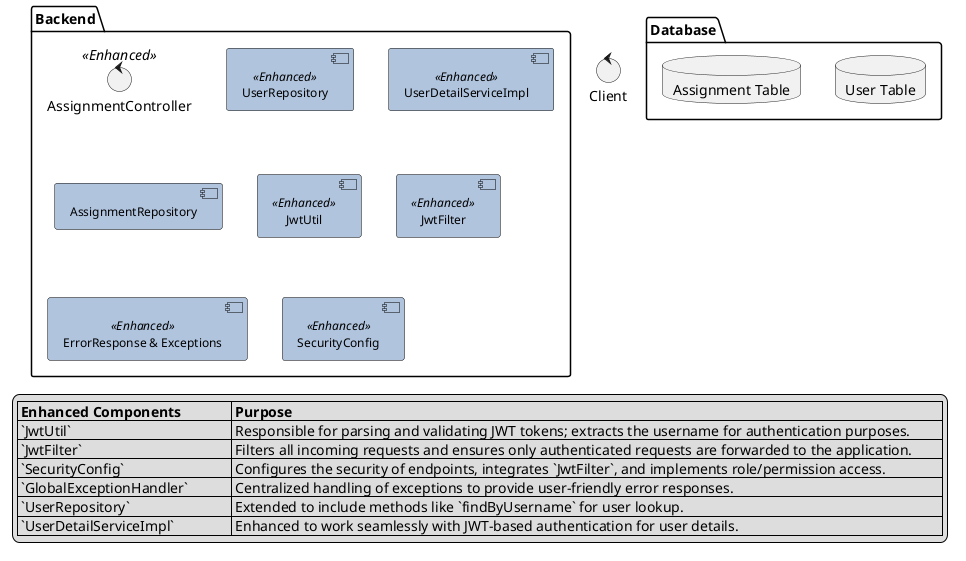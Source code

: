 @startuml Enhanced_System_Overview

skinparam linetype ortho
skinparam ArrowColor black
skinparam componentBorderColor black
skinparam componentFontSize 10
skinparam component{
  FontSize 12
  BackgroundColor LightSteelBlue
}
skinparam rectangle{
  FontSize 11
}

legend right
|= **Enhanced Components**           |= **Purpose**                                                                                                  |
| `JwtUtil`                           | Responsible for parsing and validating JWT tokens; extracts the username for authentication purposes.         |
| `JwtFilter`                         | Filters all incoming requests and ensures only authenticated requests are forwarded to the application.       |
| `SecurityConfig`                    | Configures the security of endpoints, integrates `JwtFilter`, and implements role/permission access.          |
| `GlobalExceptionHandler`            | Centralized handling of exceptions to provide user-friendly error responses.                                  |
| `UserRepository`                    | Extended to include methods like `findByUsername` for user lookup.                                            |
| `UserDetailServiceImpl`             | Enhanced to work seamlessly with JWT-based authentication for user details.                                   |
endlegend

control "Client" as C

package "Backend" {
    control "AssignmentController" as AC <<Enhanced>>

    component "UserRepository" as UR <<Enhanced>>
    component "UserDetailServiceImpl" as UDSI <<Enhanced>>
    component "AssignmentRepository"

    component "JwtUtil" <<Enhanced>>
    component "JwtFilter" <<Enhanced>>
    component "ErrorResponse & Exceptions" as EXC <<Enhanced>>

    component "SecurityConfig" <<Enhanced>>
}

package "Database" {
    database "User Table"
    database "Assignment Table"
}
@enduml

== Enhanced Workflow ==
C -> AC: API Request (with JWT)
AC -> JwtFilter: Validates JWT
JwtFilter -> JwtUtil: Extract Username
JwtUtil --> JwtFilter: Validated Username
JwtFilter --> AC: Proceed with Request

AC -> UDSI: Fetch User Details
UDSI -> UR: findByUsername
UR --> UDSI: User Entity
UDSI --> AC: User Details
AC -> AssignmentRepository: Assignment Query
AssignmentRepository --> "Assignment Table": Fetch/Modify Assignment Data
"Assignment Table" --> AssignmentRepository: Assignment Entity
AssignmentRepository --> AC: Result of Operation

AC -> EXC: Throws Exception (if any)
EXC -> Client: User-Friendly Error Response
Client <- AC: API Response (Data or Errors)

== Enhancements ==
C -> SecurityConfig: Secures Endpoints with Filter + Roles
@enduml
